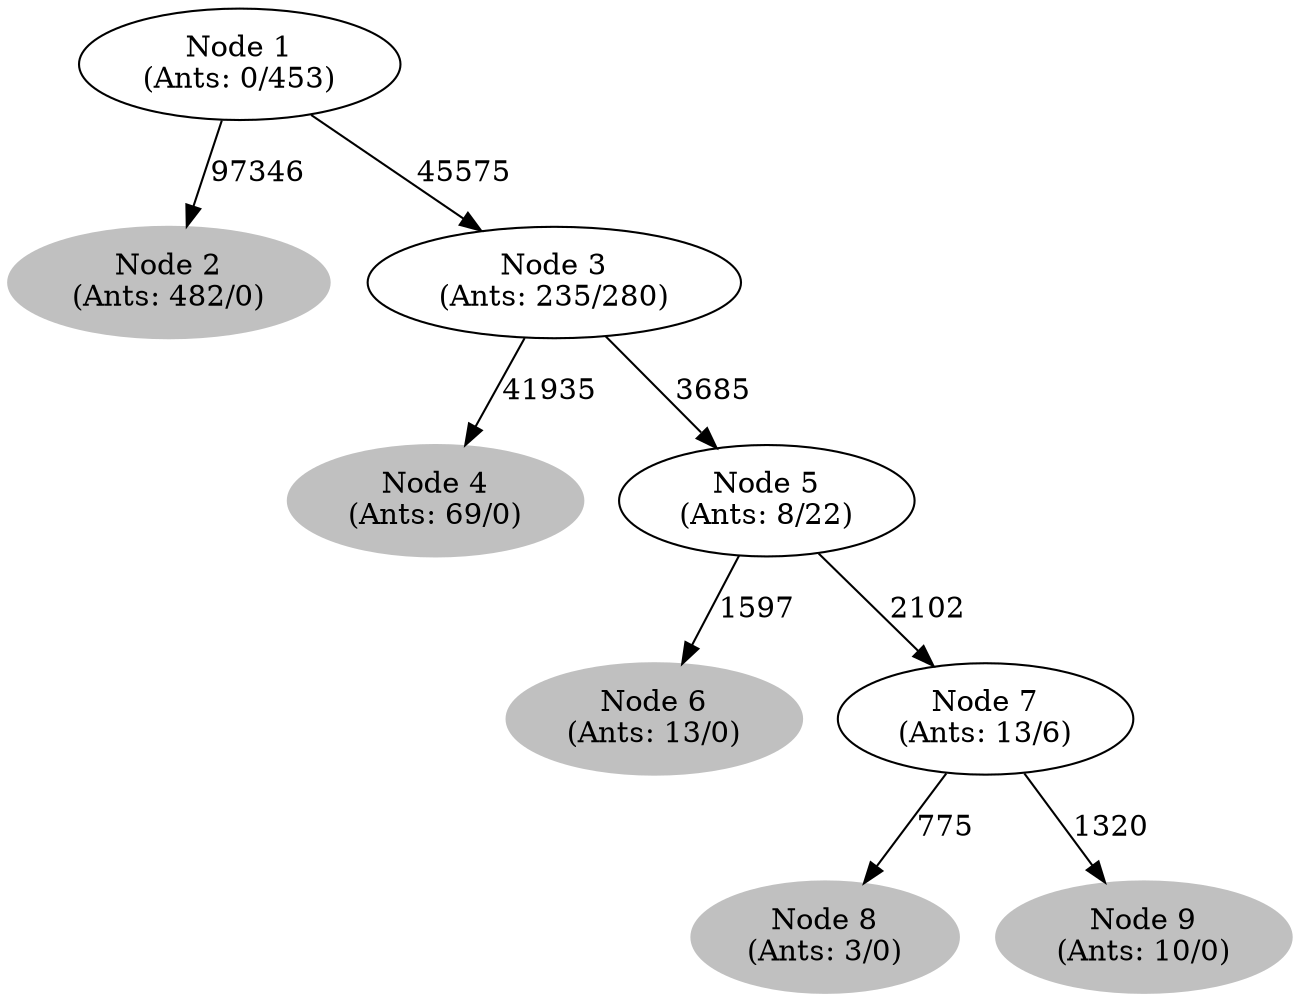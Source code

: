 digraph G {
	
	 "Node 2\n(Ants: 482/0)" [style=filled,color="gray"];
	"Node 1\n(Ants: 0/453)" -> "Node 2\n(Ants: 482/0)" [label=97346];
	 "Node 1\n(Ants: 0/453)" -> "Node 3\n(Ants: 235/280)" [label=45575];
	 "Node 4\n(Ants: 69/0)" [style=filled,color="gray"];
	"Node 3\n(Ants: 235/280)" -> "Node 4\n(Ants: 69/0)" [label=41935];
	 "Node 3\n(Ants: 235/280)" -> "Node 5\n(Ants: 8/22)" [label=3685];
	 "Node 6\n(Ants: 13/0)" [style=filled,color="gray"];
	"Node 5\n(Ants: 8/22)" -> "Node 6\n(Ants: 13/0)" [label=1597];
	 "Node 5\n(Ants: 8/22)" -> "Node 7\n(Ants: 13/6)" [label=2102];
	 "Node 8\n(Ants: 3/0)" [style=filled,color="gray"];
	"Node 7\n(Ants: 13/6)" -> "Node 8\n(Ants: 3/0)" [label=775];
	 "Node 9\n(Ants: 10/0)" [style=filled,color="gray"];
	"Node 7\n(Ants: 13/6)" -> "Node 9\n(Ants: 10/0)" [label=1320];
	 
}
